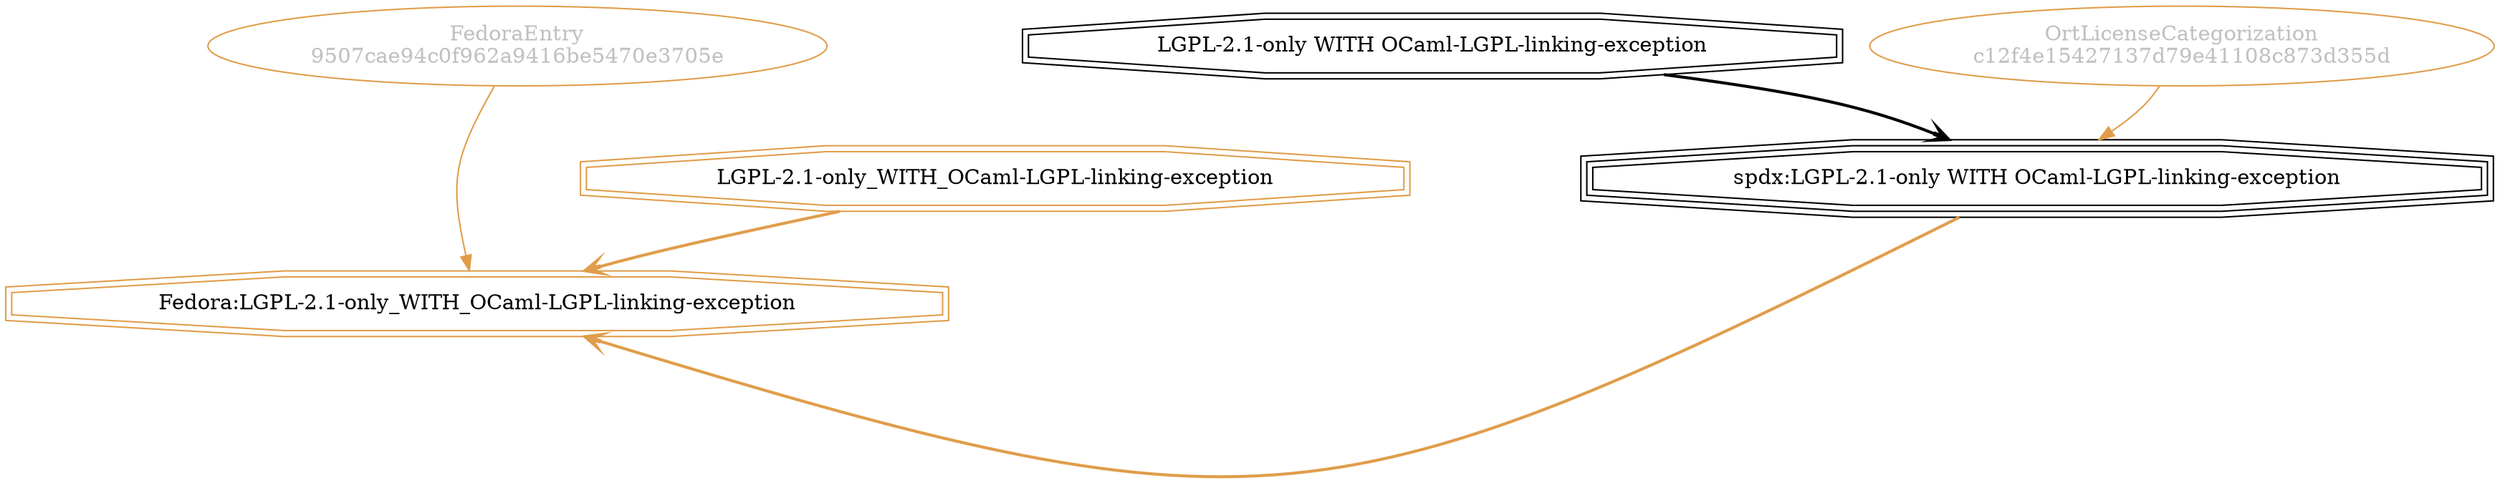strict digraph {
    node [shape=box];
    graph [splines=curved];
    6903 [label="FedoraEntry\n9507cae94c0f962a9416be5470e3705e"
         ,fontcolor=gray
         ,color="#e09d4b"
         ,fillcolor="beige;1"
         ,shape=ellipse];
    6904 [label="Fedora:LGPL-2.1-only_WITH_OCaml-LGPL-linking-exception"
         ,color="#e09d4b"
         ,shape=doubleoctagon];
    6905 [label="LGPL-2.1-only_WITH_OCaml-LGPL-linking-exception"
         ,color="#e09d4b"
         ,shape=doubleoctagon];
    6906 [label="spdx:LGPL-2.1-only WITH OCaml-LGPL-linking-exception"
         ,shape=tripleoctagon];
    6907 [label="LGPL-2.1-only WITH OCaml-LGPL-linking-exception"
         ,shape=doubleoctagon];
    35534 [label="OrtLicenseCategorization\nc12f4e15427137d79e41108c873d355d"
          ,fontcolor=gray
          ,color="#e09d4b"
          ,fillcolor="beige;1"
          ,shape=ellipse];
    6903 -> 6904 [weight=0.5
                 ,color="#e09d4b"];
    6905 -> 6904 [style=bold
                 ,arrowhead=vee
                 ,weight=0.7
                 ,color="#e09d4b"];
    6906 -> 6904 [style=bold
                 ,arrowhead=vee
                 ,weight=0.7
                 ,color="#e09d4b"];
    6907 -> 6906 [style=bold
                 ,arrowhead=vee
                 ,weight=0.7];
    35534 -> 6906 [weight=0.5
                  ,color="#e09d4b"];
}

